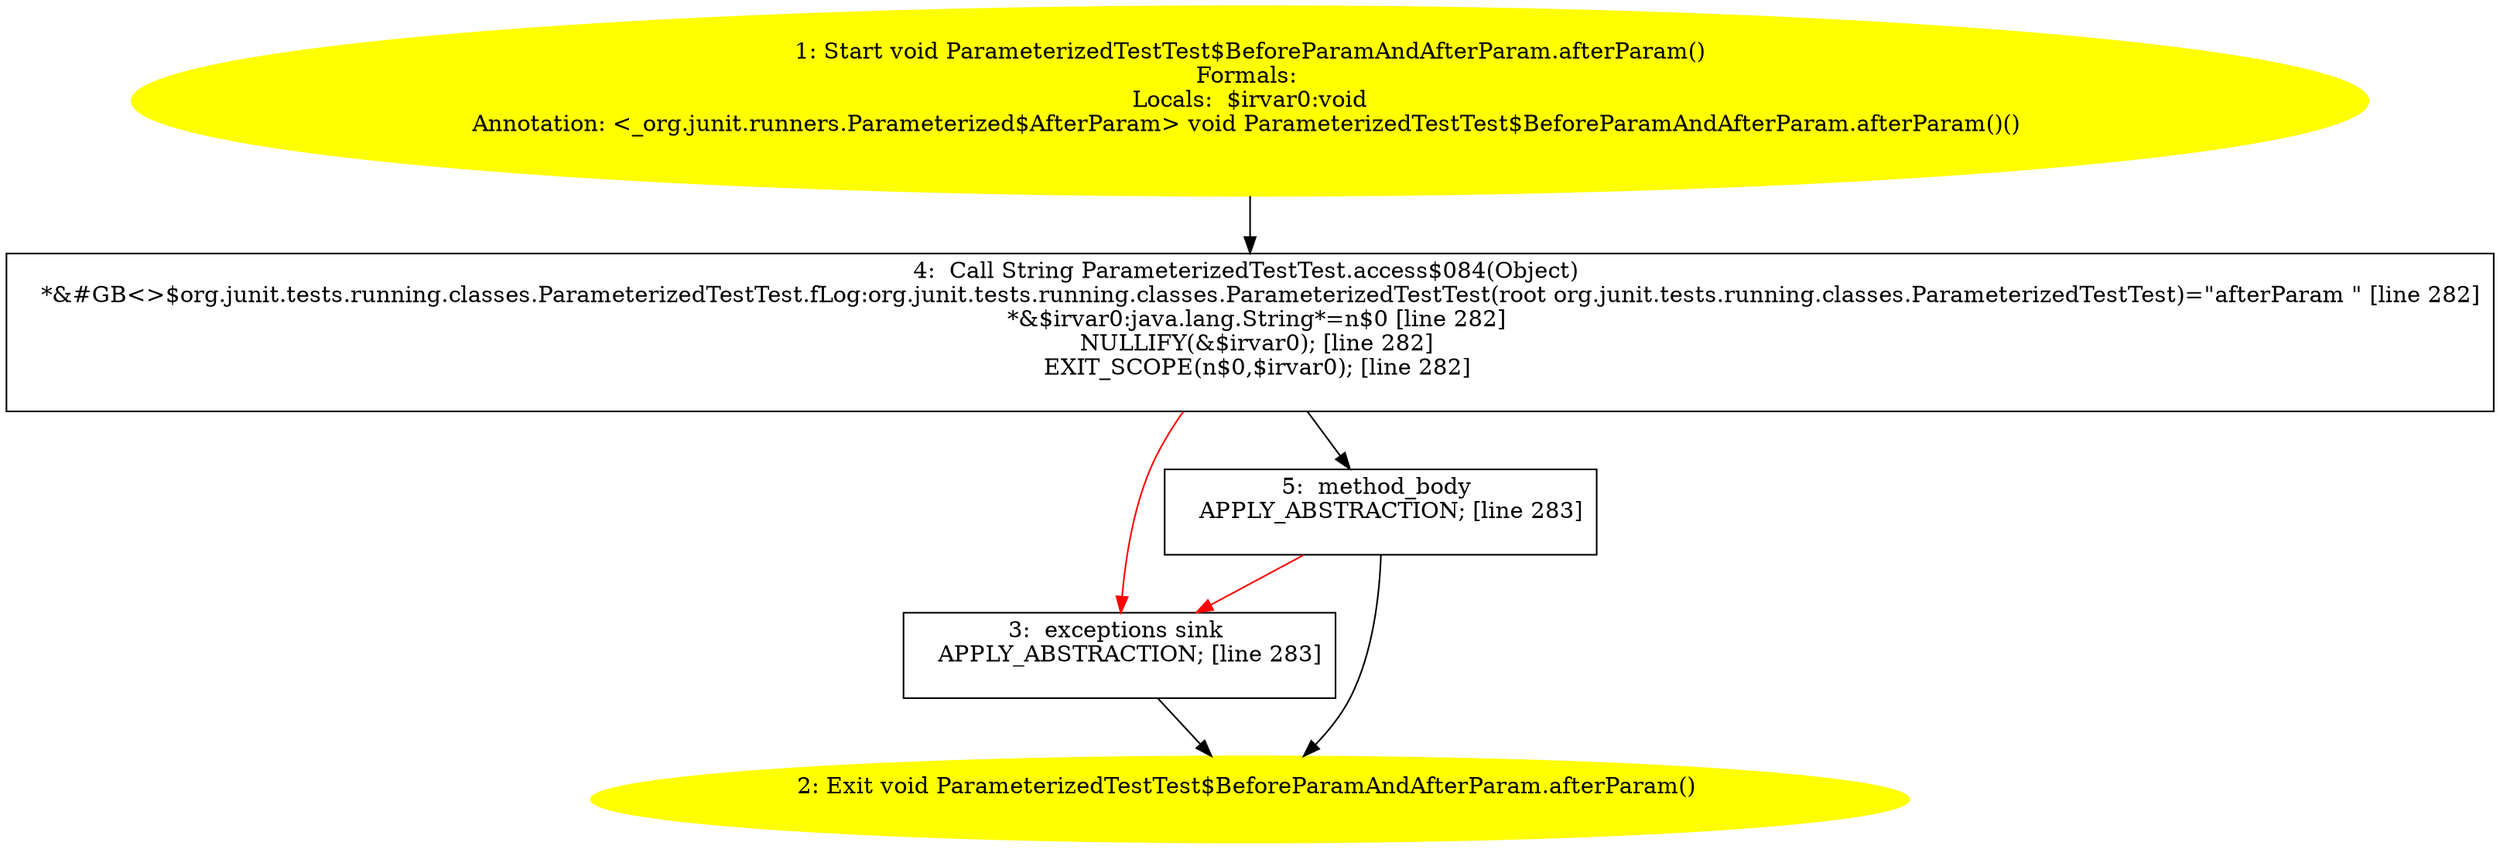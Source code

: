 /* @generated */
digraph cfg {
"org.junit.tests.running.classes.ParameterizedTestTest$BeforeParamAndAfterParam.afterParam():void.b77fb9b2fe96179abad1b4cee053d4ac_1" [label="1: Start void ParameterizedTestTest$BeforeParamAndAfterParam.afterParam()\nFormals: \nLocals:  $irvar0:void\nAnnotation: <_org.junit.runners.Parameterized$AfterParam> void ParameterizedTestTest$BeforeParamAndAfterParam.afterParam()() \n  " color=yellow style=filled]
	

	 "org.junit.tests.running.classes.ParameterizedTestTest$BeforeParamAndAfterParam.afterParam():void.b77fb9b2fe96179abad1b4cee053d4ac_1" -> "org.junit.tests.running.classes.ParameterizedTestTest$BeforeParamAndAfterParam.afterParam():void.b77fb9b2fe96179abad1b4cee053d4ac_4" ;
"org.junit.tests.running.classes.ParameterizedTestTest$BeforeParamAndAfterParam.afterParam():void.b77fb9b2fe96179abad1b4cee053d4ac_2" [label="2: Exit void ParameterizedTestTest$BeforeParamAndAfterParam.afterParam() \n  " color=yellow style=filled]
	

"org.junit.tests.running.classes.ParameterizedTestTest$BeforeParamAndAfterParam.afterParam():void.b77fb9b2fe96179abad1b4cee053d4ac_3" [label="3:  exceptions sink \n   APPLY_ABSTRACTION; [line 283]\n " shape="box"]
	

	 "org.junit.tests.running.classes.ParameterizedTestTest$BeforeParamAndAfterParam.afterParam():void.b77fb9b2fe96179abad1b4cee053d4ac_3" -> "org.junit.tests.running.classes.ParameterizedTestTest$BeforeParamAndAfterParam.afterParam():void.b77fb9b2fe96179abad1b4cee053d4ac_2" ;
"org.junit.tests.running.classes.ParameterizedTestTest$BeforeParamAndAfterParam.afterParam():void.b77fb9b2fe96179abad1b4cee053d4ac_4" [label="4:  Call String ParameterizedTestTest.access$084(Object) \n   *&#GB<>$org.junit.tests.running.classes.ParameterizedTestTest.fLog:org.junit.tests.running.classes.ParameterizedTestTest(root org.junit.tests.running.classes.ParameterizedTestTest)=\"afterParam \" [line 282]\n  *&$irvar0:java.lang.String*=n$0 [line 282]\n  NULLIFY(&$irvar0); [line 282]\n  EXIT_SCOPE(n$0,$irvar0); [line 282]\n " shape="box"]
	

	 "org.junit.tests.running.classes.ParameterizedTestTest$BeforeParamAndAfterParam.afterParam():void.b77fb9b2fe96179abad1b4cee053d4ac_4" -> "org.junit.tests.running.classes.ParameterizedTestTest$BeforeParamAndAfterParam.afterParam():void.b77fb9b2fe96179abad1b4cee053d4ac_5" ;
	 "org.junit.tests.running.classes.ParameterizedTestTest$BeforeParamAndAfterParam.afterParam():void.b77fb9b2fe96179abad1b4cee053d4ac_4" -> "org.junit.tests.running.classes.ParameterizedTestTest$BeforeParamAndAfterParam.afterParam():void.b77fb9b2fe96179abad1b4cee053d4ac_3" [color="red" ];
"org.junit.tests.running.classes.ParameterizedTestTest$BeforeParamAndAfterParam.afterParam():void.b77fb9b2fe96179abad1b4cee053d4ac_5" [label="5:  method_body \n   APPLY_ABSTRACTION; [line 283]\n " shape="box"]
	

	 "org.junit.tests.running.classes.ParameterizedTestTest$BeforeParamAndAfterParam.afterParam():void.b77fb9b2fe96179abad1b4cee053d4ac_5" -> "org.junit.tests.running.classes.ParameterizedTestTest$BeforeParamAndAfterParam.afterParam():void.b77fb9b2fe96179abad1b4cee053d4ac_2" ;
	 "org.junit.tests.running.classes.ParameterizedTestTest$BeforeParamAndAfterParam.afterParam():void.b77fb9b2fe96179abad1b4cee053d4ac_5" -> "org.junit.tests.running.classes.ParameterizedTestTest$BeforeParamAndAfterParam.afterParam():void.b77fb9b2fe96179abad1b4cee053d4ac_3" [color="red" ];
}
